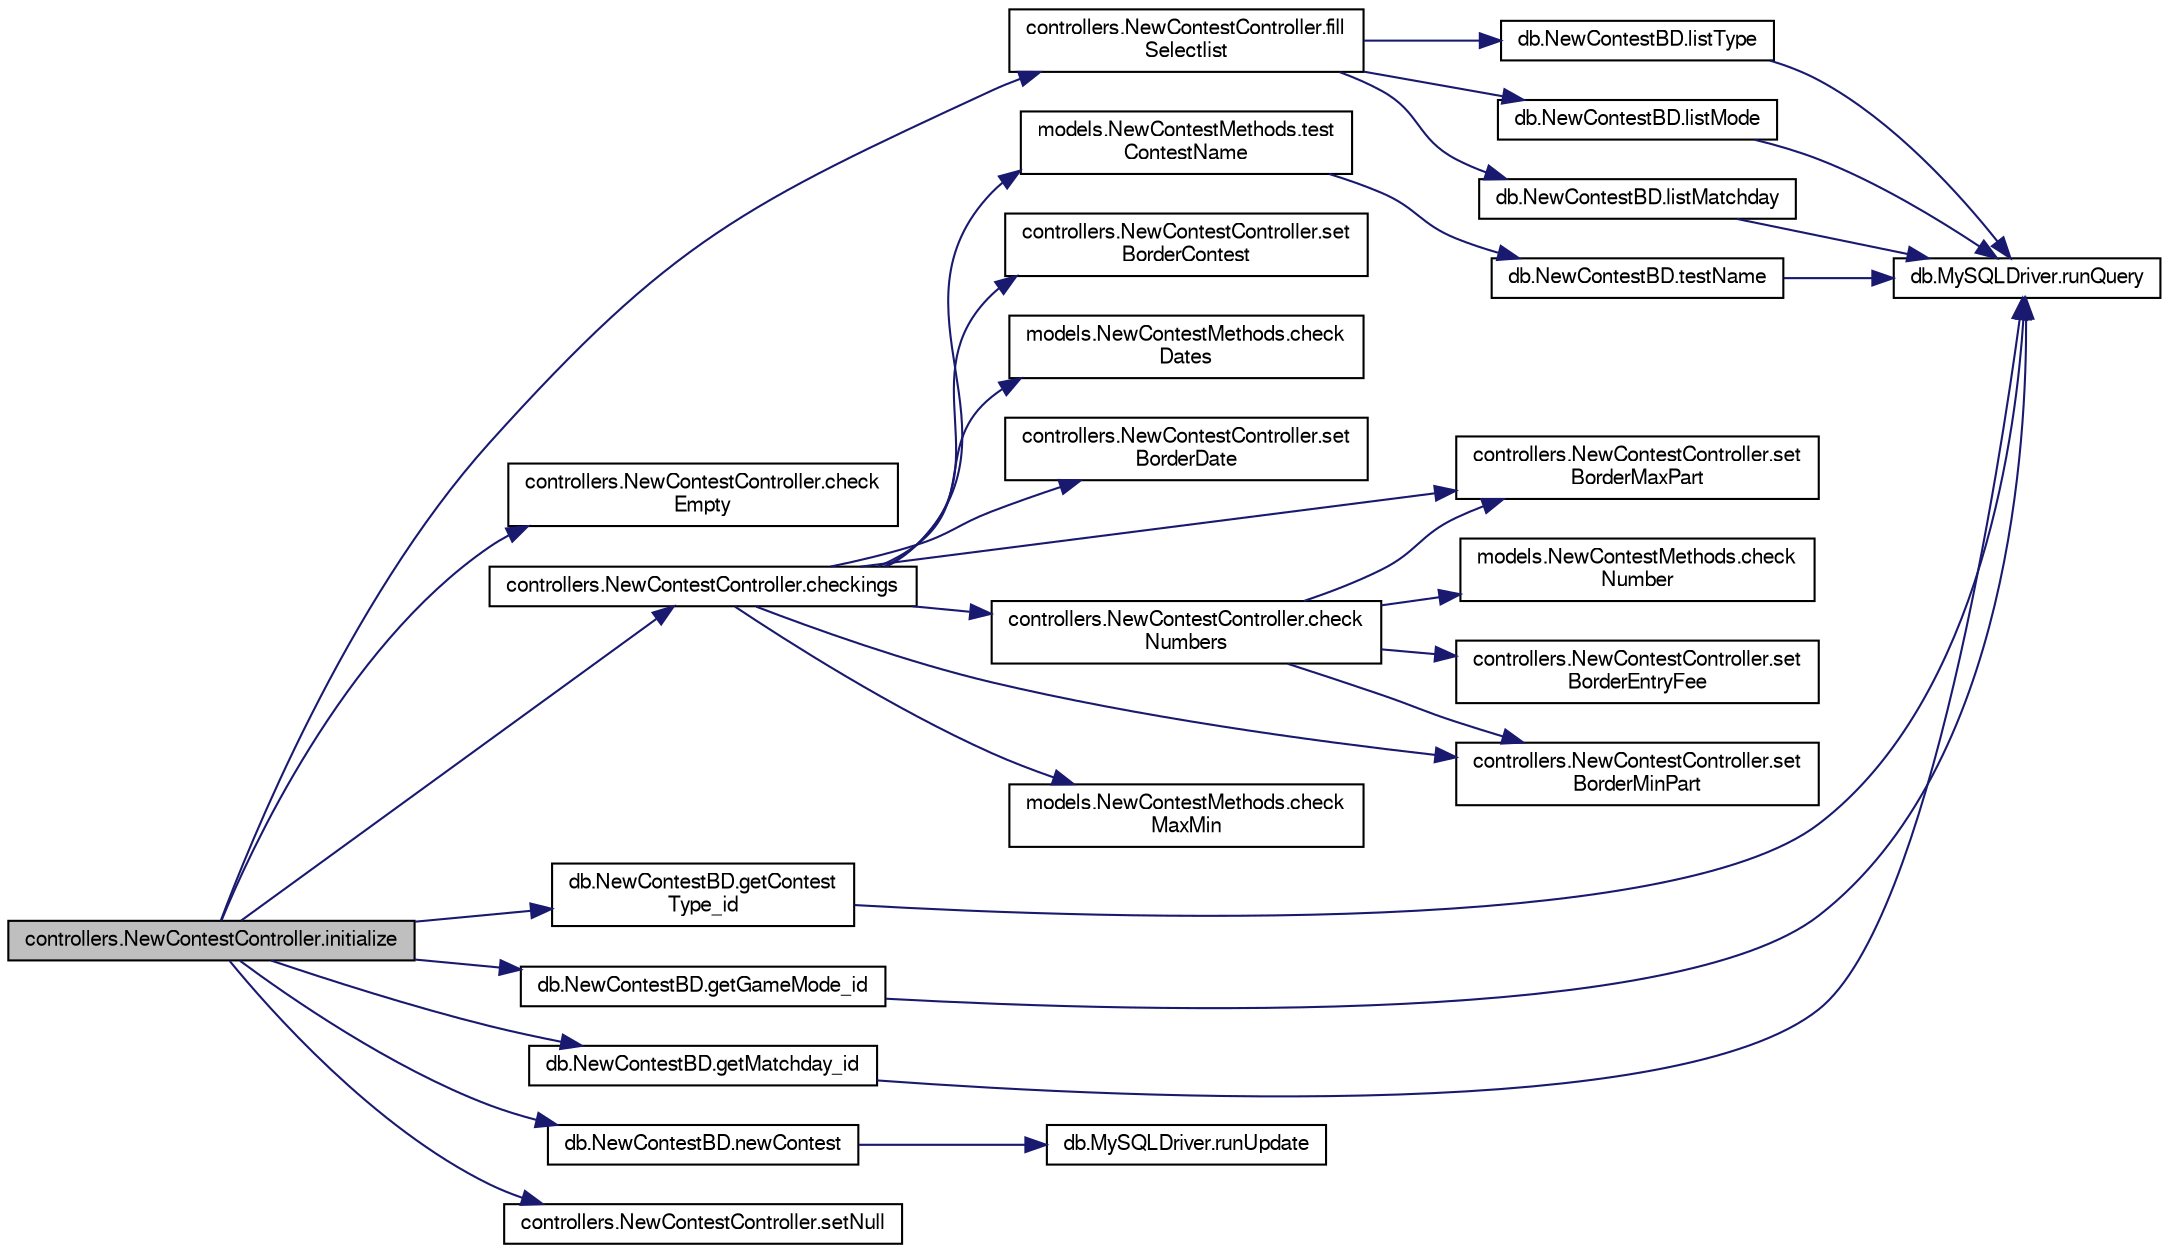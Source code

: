 digraph "controllers.NewContestController.initialize"
{
  bgcolor="transparent";
  edge [fontname="FreeSans",fontsize="10",labelfontname="FreeSans",labelfontsize="10"];
  node [fontname="FreeSans",fontsize="10",shape=record];
  rankdir="LR";
  Node25 [label="controllers.NewContestController.initialize",height=0.2,width=0.4,color="black", fillcolor="grey75", style="filled", fontcolor="black"];
  Node25 -> Node26 [color="midnightblue",fontsize="10",style="solid",fontname="FreeSans"];
  Node26 [label="controllers.NewContestController.fill\lSelectlist",height=0.2,width=0.4,color="black",URL="$classcontrollers_1_1NewContestController.html#ae6450d1a9f1b0e38bc34ca4333e89937"];
  Node26 -> Node27 [color="midnightblue",fontsize="10",style="solid",fontname="FreeSans"];
  Node27 [label="db.NewContestBD.listType",height=0.2,width=0.4,color="black",URL="$classdb_1_1NewContestBD.html#ae881a5d74e85ec66c995cc6c89905edb"];
  Node27 -> Node28 [color="midnightblue",fontsize="10",style="solid",fontname="FreeSans"];
  Node28 [label="db.MySQLDriver.runQuery",height=0.2,width=0.4,color="black",URL="$classdb_1_1MySQLDriver.html#a88dbd83b514760694646f5cac76e9024"];
  Node26 -> Node29 [color="midnightblue",fontsize="10",style="solid",fontname="FreeSans"];
  Node29 [label="db.NewContestBD.listMode",height=0.2,width=0.4,color="black",URL="$classdb_1_1NewContestBD.html#a261b10c0646fdc0a5429e814ca74eb37"];
  Node29 -> Node28 [color="midnightblue",fontsize="10",style="solid",fontname="FreeSans"];
  Node26 -> Node30 [color="midnightblue",fontsize="10",style="solid",fontname="FreeSans"];
  Node30 [label="db.NewContestBD.listMatchday",height=0.2,width=0.4,color="black",URL="$classdb_1_1NewContestBD.html#a01dec3a464305a200f2bdfd72c6b525c"];
  Node30 -> Node28 [color="midnightblue",fontsize="10",style="solid",fontname="FreeSans"];
  Node25 -> Node31 [color="midnightblue",fontsize="10",style="solid",fontname="FreeSans"];
  Node31 [label="controllers.NewContestController.check\lEmpty",height=0.2,width=0.4,color="black",URL="$classcontrollers_1_1NewContestController.html#a6fb78ae5eb84dea26066330b01a3f2aa"];
  Node25 -> Node32 [color="midnightblue",fontsize="10",style="solid",fontname="FreeSans"];
  Node32 [label="controllers.NewContestController.checkings",height=0.2,width=0.4,color="black",URL="$classcontrollers_1_1NewContestController.html#a5a66ef43869a44bec4f8168d394a7567"];
  Node32 -> Node33 [color="midnightblue",fontsize="10",style="solid",fontname="FreeSans"];
  Node33 [label="models.NewContestMethods.test\lContestName",height=0.2,width=0.4,color="black",URL="$classmodels_1_1NewContestMethods.html#aecd0a65fe05ff4263aa401a1e5142018"];
  Node33 -> Node34 [color="midnightblue",fontsize="10",style="solid",fontname="FreeSans"];
  Node34 [label="db.NewContestBD.testName",height=0.2,width=0.4,color="black",URL="$classdb_1_1NewContestBD.html#a72b713f5c83c0a45cd28a8fe8f3eb103"];
  Node34 -> Node28 [color="midnightblue",fontsize="10",style="solid",fontname="FreeSans"];
  Node32 -> Node35 [color="midnightblue",fontsize="10",style="solid",fontname="FreeSans"];
  Node35 [label="controllers.NewContestController.set\lBorderContest",height=0.2,width=0.4,color="black",URL="$classcontrollers_1_1NewContestController.html#a063c6c645cf0a745bb185ccb1b9244ea"];
  Node32 -> Node36 [color="midnightblue",fontsize="10",style="solid",fontname="FreeSans"];
  Node36 [label="models.NewContestMethods.check\lDates",height=0.2,width=0.4,color="black",URL="$classmodels_1_1NewContestMethods.html#a7593ce70a791bc31b213b62cdd4ef0ac"];
  Node32 -> Node37 [color="midnightblue",fontsize="10",style="solid",fontname="FreeSans"];
  Node37 [label="controllers.NewContestController.set\lBorderDate",height=0.2,width=0.4,color="black",URL="$classcontrollers_1_1NewContestController.html#a04cb158dc6d1c994104d641c3b16cada"];
  Node32 -> Node38 [color="midnightblue",fontsize="10",style="solid",fontname="FreeSans"];
  Node38 [label="controllers.NewContestController.check\lNumbers",height=0.2,width=0.4,color="black",URL="$classcontrollers_1_1NewContestController.html#a003e276cb45f529c2a843f9640c41112"];
  Node38 -> Node39 [color="midnightblue",fontsize="10",style="solid",fontname="FreeSans"];
  Node39 [label="models.NewContestMethods.check\lNumber",height=0.2,width=0.4,color="black",URL="$classmodels_1_1NewContestMethods.html#a9ee997e847bcf271f39527d98947bef8"];
  Node38 -> Node40 [color="midnightblue",fontsize="10",style="solid",fontname="FreeSans"];
  Node40 [label="controllers.NewContestController.set\lBorderMaxPart",height=0.2,width=0.4,color="black",URL="$classcontrollers_1_1NewContestController.html#a5efef20d55132f0f2e49236ce283b994"];
  Node38 -> Node41 [color="midnightblue",fontsize="10",style="solid",fontname="FreeSans"];
  Node41 [label="controllers.NewContestController.set\lBorderMinPart",height=0.2,width=0.4,color="black",URL="$classcontrollers_1_1NewContestController.html#a7f3a4f0446d3cb0e4e66c6b98ffb2577"];
  Node38 -> Node42 [color="midnightblue",fontsize="10",style="solid",fontname="FreeSans"];
  Node42 [label="controllers.NewContestController.set\lBorderEntryFee",height=0.2,width=0.4,color="black",URL="$classcontrollers_1_1NewContestController.html#af7817fbdcadbfdf32f6b487b154092d4"];
  Node32 -> Node43 [color="midnightblue",fontsize="10",style="solid",fontname="FreeSans"];
  Node43 [label="models.NewContestMethods.check\lMaxMin",height=0.2,width=0.4,color="black",URL="$classmodels_1_1NewContestMethods.html#a601d7908c8642ca06a4cb2ec4f9cc6c8"];
  Node32 -> Node40 [color="midnightblue",fontsize="10",style="solid",fontname="FreeSans"];
  Node32 -> Node41 [color="midnightblue",fontsize="10",style="solid",fontname="FreeSans"];
  Node25 -> Node44 [color="midnightblue",fontsize="10",style="solid",fontname="FreeSans"];
  Node44 [label="db.NewContestBD.getContest\lType_id",height=0.2,width=0.4,color="black",URL="$classdb_1_1NewContestBD.html#a986947dbdb184eb8be6e5e737e394c69"];
  Node44 -> Node28 [color="midnightblue",fontsize="10",style="solid",fontname="FreeSans"];
  Node25 -> Node45 [color="midnightblue",fontsize="10",style="solid",fontname="FreeSans"];
  Node45 [label="db.NewContestBD.getGameMode_id",height=0.2,width=0.4,color="black",URL="$classdb_1_1NewContestBD.html#a1825417e8feb8979e92fefe7c7ef036f"];
  Node45 -> Node28 [color="midnightblue",fontsize="10",style="solid",fontname="FreeSans"];
  Node25 -> Node46 [color="midnightblue",fontsize="10",style="solid",fontname="FreeSans"];
  Node46 [label="db.NewContestBD.getMatchday_id",height=0.2,width=0.4,color="black",URL="$classdb_1_1NewContestBD.html#a8cf2bf64986247bf77bc4808dbc003b4"];
  Node46 -> Node28 [color="midnightblue",fontsize="10",style="solid",fontname="FreeSans"];
  Node25 -> Node47 [color="midnightblue",fontsize="10",style="solid",fontname="FreeSans"];
  Node47 [label="db.NewContestBD.newContest",height=0.2,width=0.4,color="black",URL="$classdb_1_1NewContestBD.html#a2f07209f2962665aa98041c5e504644d"];
  Node47 -> Node48 [color="midnightblue",fontsize="10",style="solid",fontname="FreeSans"];
  Node48 [label="db.MySQLDriver.runUpdate",height=0.2,width=0.4,color="black",URL="$classdb_1_1MySQLDriver.html#a6dc4388d82db1733ee5ef8c01f5ab8ed"];
  Node25 -> Node49 [color="midnightblue",fontsize="10",style="solid",fontname="FreeSans"];
  Node49 [label="controllers.NewContestController.setNull",height=0.2,width=0.4,color="black",URL="$classcontrollers_1_1NewContestController.html#ab0b0c851e0bdc5060f485773282c30f1"];
}
